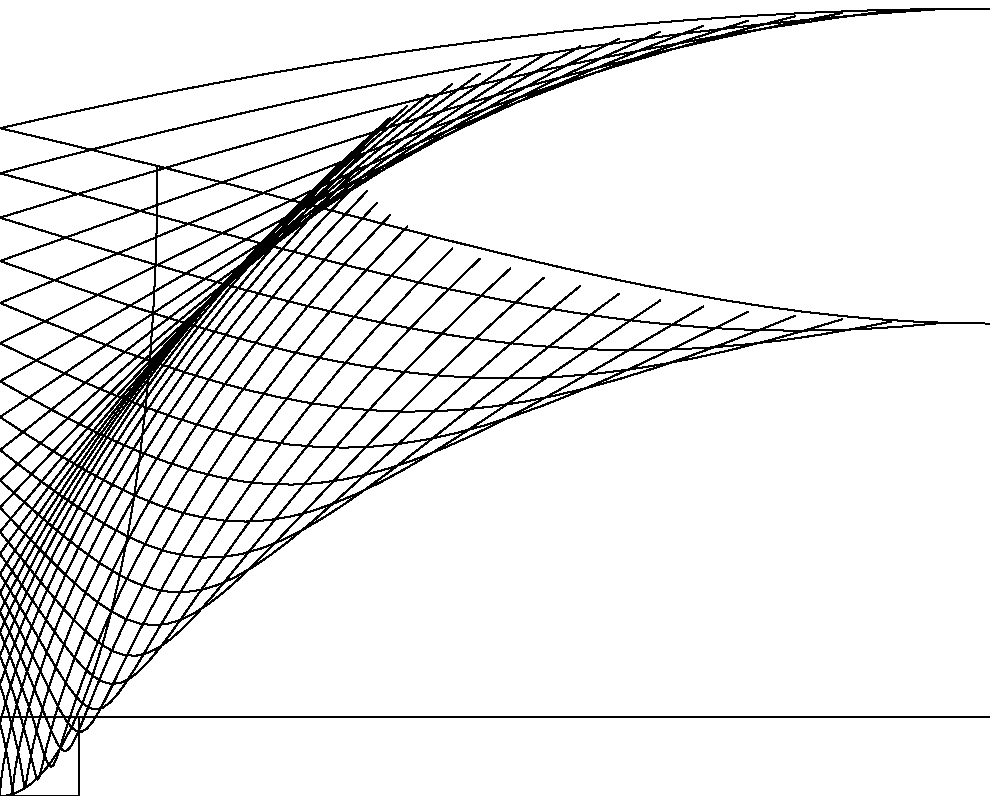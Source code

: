 % ellipticextrusionpress.mp
% L. Nobre G.
% 2011

prologues := 1;

beginfig(1);
  numeric u, a, b, i, j, n, angstep, halflen;
  pair vec[];
  u = 1cm;
  a = 8u;
  b = 2u;
  n = 40;
  angstep = 180/n;
  halflen = a*0.5*3.14159;
  draw (-halflen,u)--(halflen,u);
  draw (-u,u)--(-u,0)--(u,0)--(u,u);
  for i=0 upto n:
    vec[i] = (a*sind(i*angstep),-b*cosd(i*angstep));
    draw ((-halflen,a)+vec[i])
      for j=1 upto n:
      --((a*j*3.14159/n-halflen,a)+(vec[i] rotated (-j*angstep)))
    endfor;
  endfor;
  draw ((0,a)+(vec[0] rotated (-90)))
    for j=1 upto n:
    ..((0,a)+(vec[j] rotated (-90)))
  endfor;
endfig;

end.